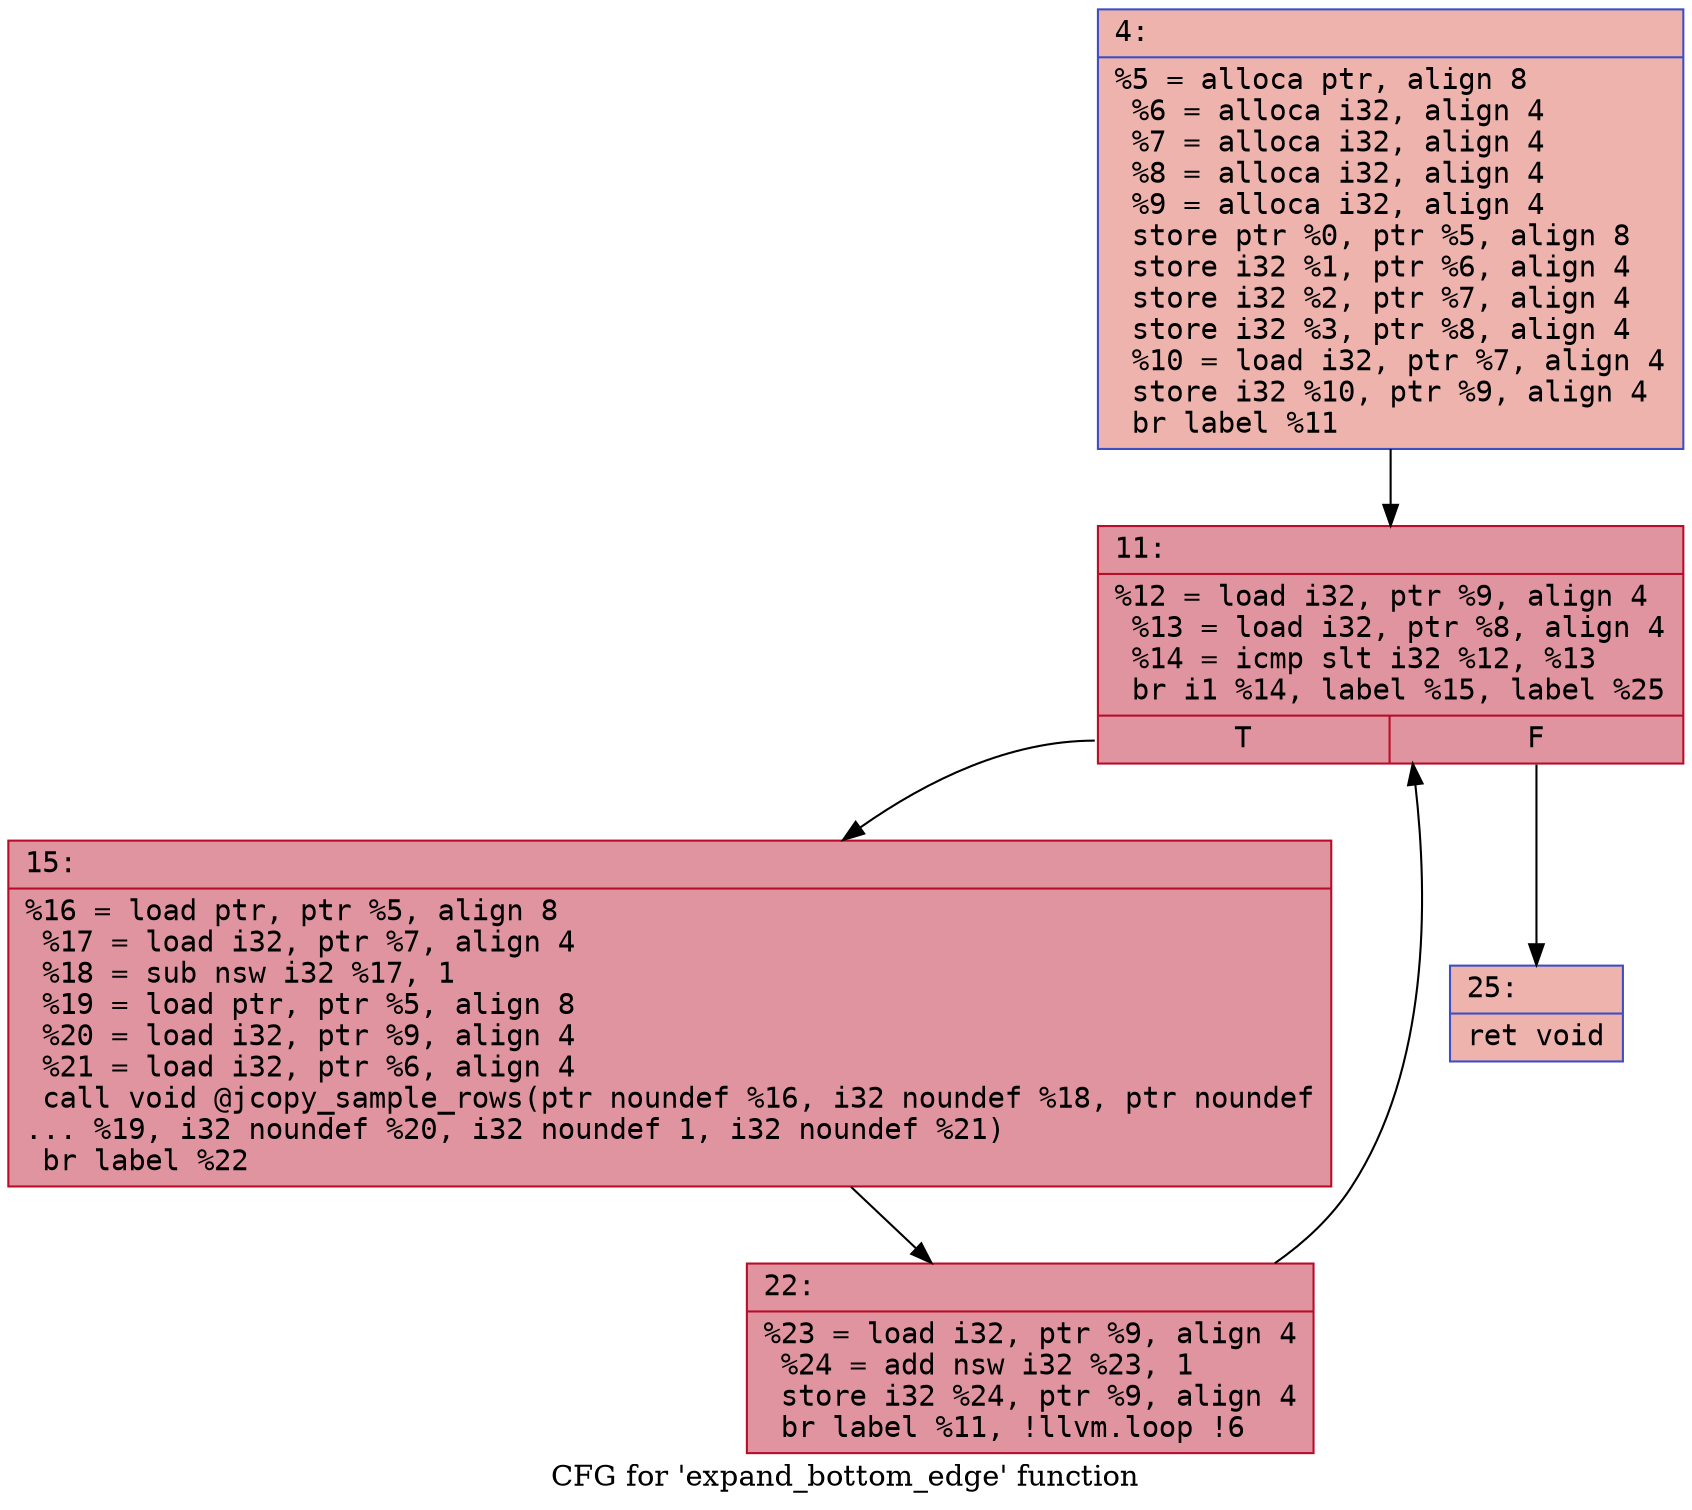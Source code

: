 digraph "CFG for 'expand_bottom_edge' function" {
	label="CFG for 'expand_bottom_edge' function";

	Node0x6000001afa70 [shape=record,color="#3d50c3ff", style=filled, fillcolor="#d6524470" fontname="Courier",label="{4:\l|  %5 = alloca ptr, align 8\l  %6 = alloca i32, align 4\l  %7 = alloca i32, align 4\l  %8 = alloca i32, align 4\l  %9 = alloca i32, align 4\l  store ptr %0, ptr %5, align 8\l  store i32 %1, ptr %6, align 4\l  store i32 %2, ptr %7, align 4\l  store i32 %3, ptr %8, align 4\l  %10 = load i32, ptr %7, align 4\l  store i32 %10, ptr %9, align 4\l  br label %11\l}"];
	Node0x6000001afa70 -> Node0x6000001afb60[tooltip="4 -> 11\nProbability 100.00%" ];
	Node0x6000001afb60 [shape=record,color="#b70d28ff", style=filled, fillcolor="#b70d2870" fontname="Courier",label="{11:\l|  %12 = load i32, ptr %9, align 4\l  %13 = load i32, ptr %8, align 4\l  %14 = icmp slt i32 %12, %13\l  br i1 %14, label %15, label %25\l|{<s0>T|<s1>F}}"];
	Node0x6000001afb60:s0 -> Node0x6000001afbb0[tooltip="11 -> 15\nProbability 96.88%" ];
	Node0x6000001afb60:s1 -> Node0x6000001afc50[tooltip="11 -> 25\nProbability 3.12%" ];
	Node0x6000001afbb0 [shape=record,color="#b70d28ff", style=filled, fillcolor="#b70d2870" fontname="Courier",label="{15:\l|  %16 = load ptr, ptr %5, align 8\l  %17 = load i32, ptr %7, align 4\l  %18 = sub nsw i32 %17, 1\l  %19 = load ptr, ptr %5, align 8\l  %20 = load i32, ptr %9, align 4\l  %21 = load i32, ptr %6, align 4\l  call void @jcopy_sample_rows(ptr noundef %16, i32 noundef %18, ptr noundef\l... %19, i32 noundef %20, i32 noundef 1, i32 noundef %21)\l  br label %22\l}"];
	Node0x6000001afbb0 -> Node0x6000001afc00[tooltip="15 -> 22\nProbability 100.00%" ];
	Node0x6000001afc00 [shape=record,color="#b70d28ff", style=filled, fillcolor="#b70d2870" fontname="Courier",label="{22:\l|  %23 = load i32, ptr %9, align 4\l  %24 = add nsw i32 %23, 1\l  store i32 %24, ptr %9, align 4\l  br label %11, !llvm.loop !6\l}"];
	Node0x6000001afc00 -> Node0x6000001afb60[tooltip="22 -> 11\nProbability 100.00%" ];
	Node0x6000001afc50 [shape=record,color="#3d50c3ff", style=filled, fillcolor="#d6524470" fontname="Courier",label="{25:\l|  ret void\l}"];
}
